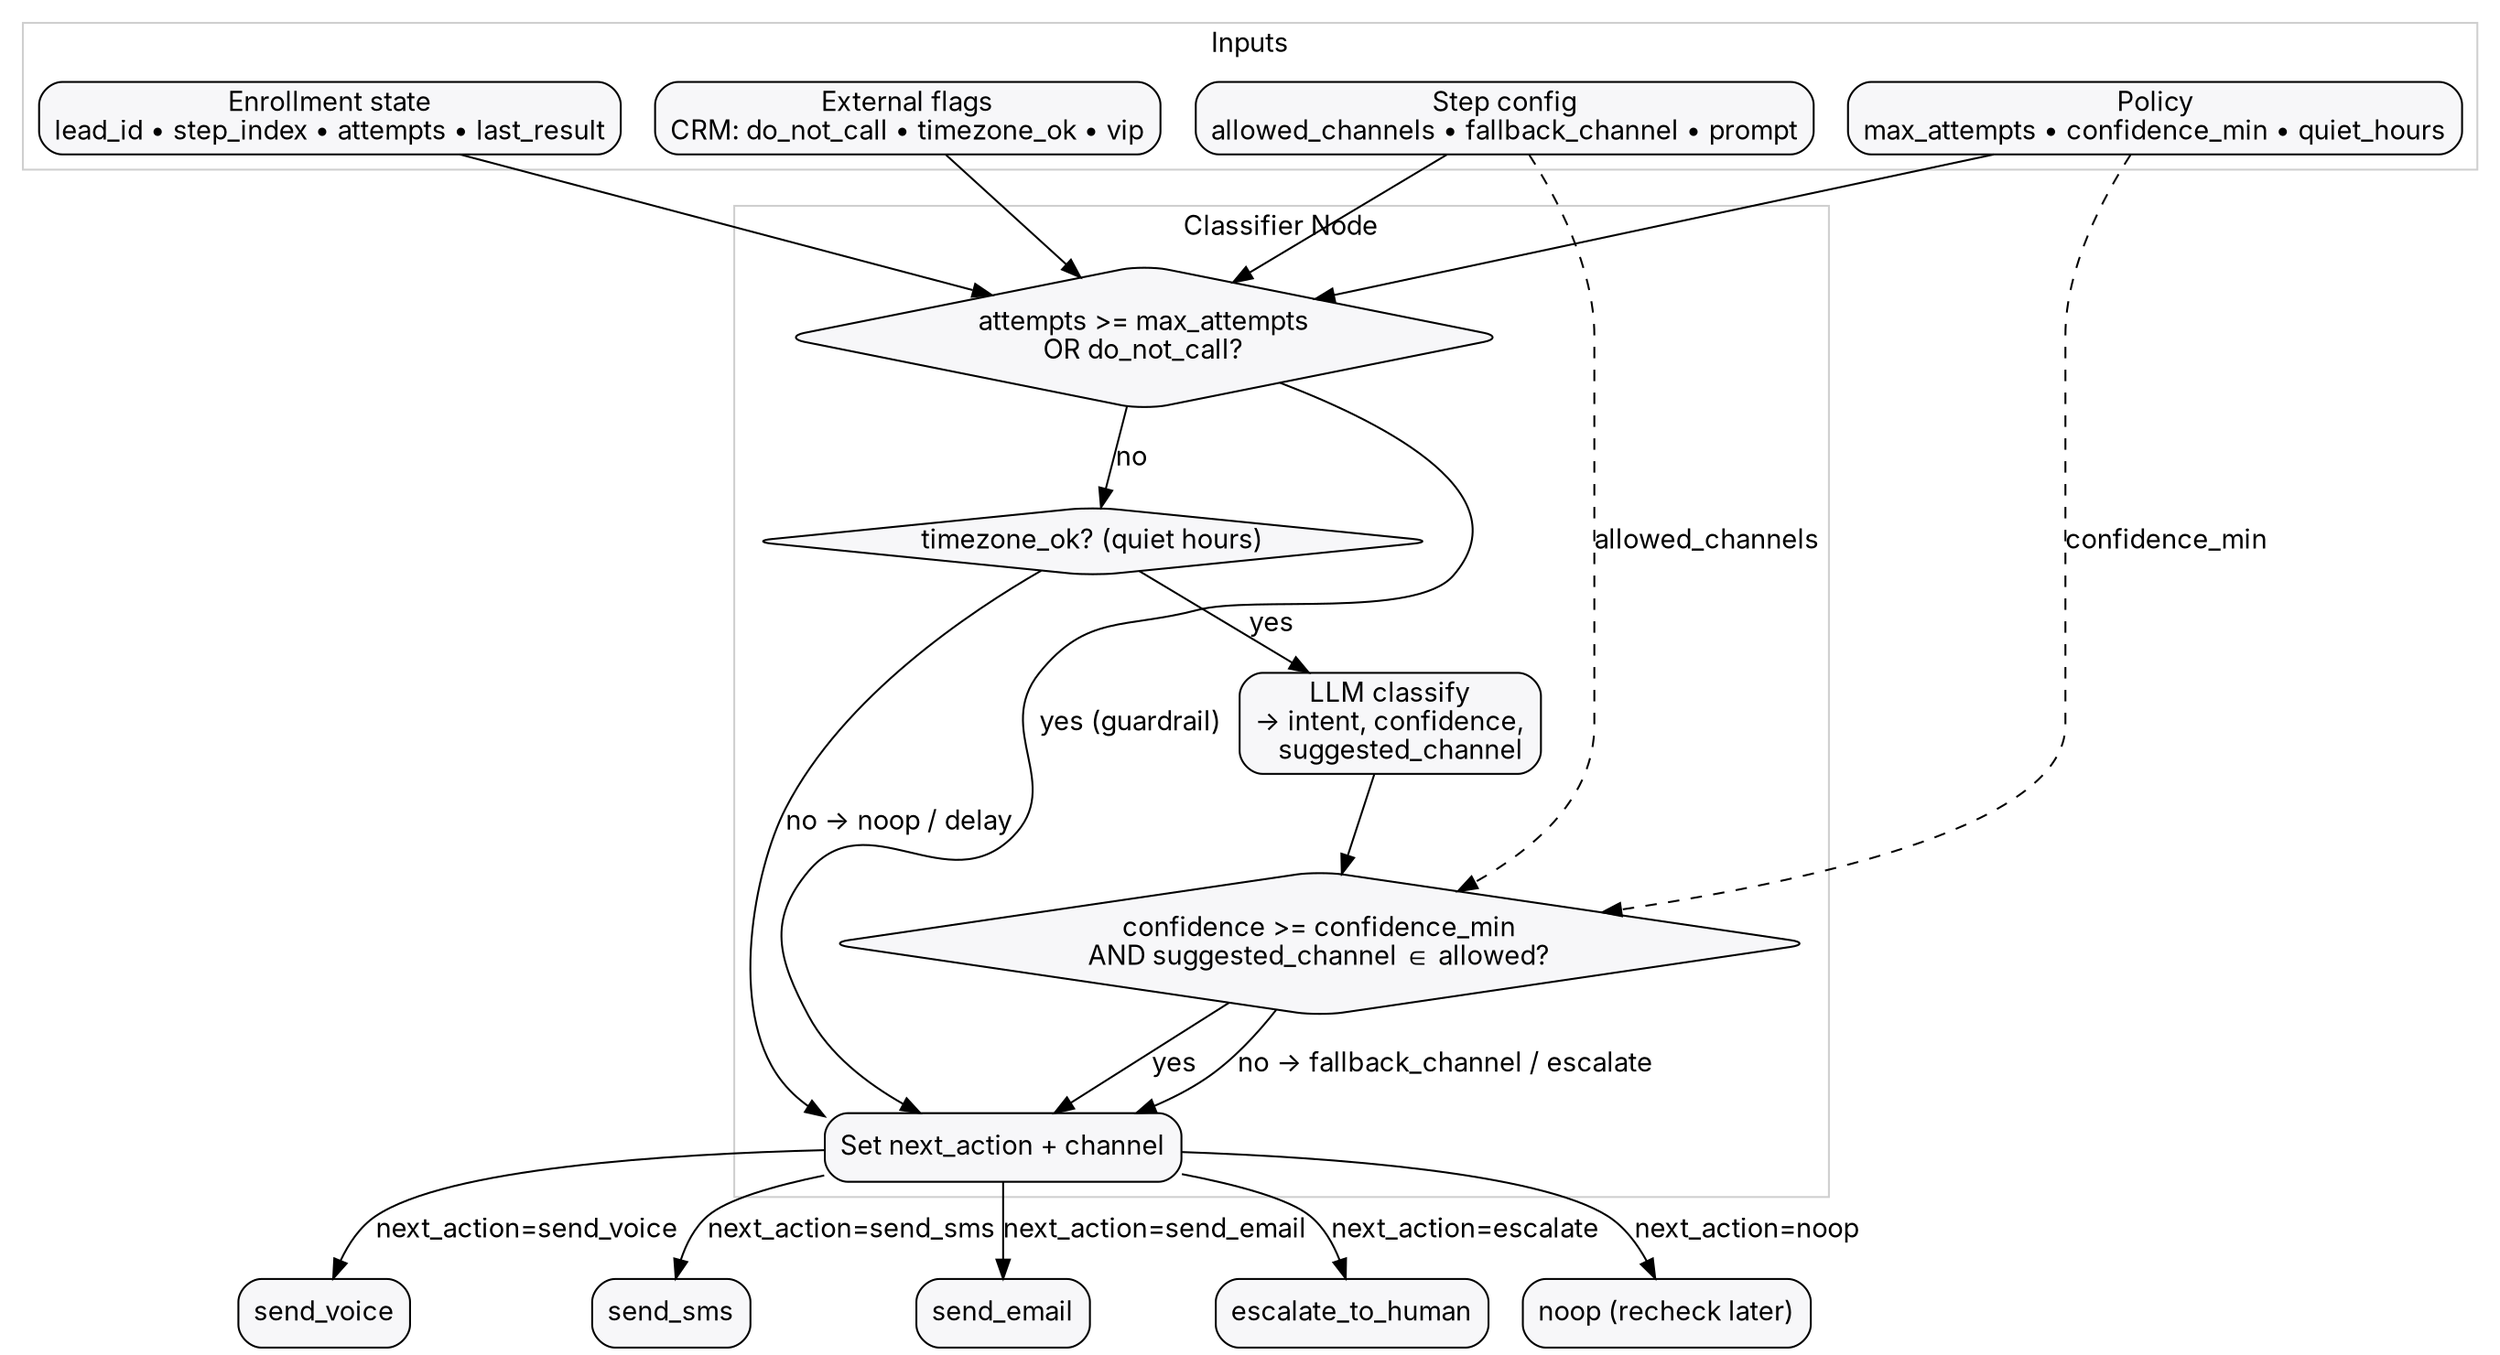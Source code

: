 digraph ClassifierBranching {
  rankdir=TB;
  fontname="Inter,Arial";
  node [shape=box, style="rounded,filled", fillcolor="#f7f7f9", color="#999", fontname="Inter,Arial"];
  edge [color="#666", fontname="Inter,Arial"];

  /* -------- Inputs -------- */
  subgraph cluster_inputs {
    label="Inputs";
    color="#cfcfcf";
    E  [label="Enrollment state\nlead_id • step_index • attempts • last_result"];
    S  [label="Step config\nallowed_channels • fallback_channel • prompt"];
    P  [label="Policy\nmax_attempts • confidence_min • quiet_hours"];
    X  [label="External flags\nCRM: do_not_call • timezone_ok • vip"];
  }

  /* -------- Classifier Node (logic) -------- */
  subgraph cluster_classifier {
    label="Classifier Node";
    color="#cfcfcf";
    G1 [shape=diamond, label="attempts >= max_attempts\nOR do_not_call?"];
    G2 [shape=diamond, label="timezone_ok? (quiet hours)"];
    Q  [label="LLM classify\n→ intent, confidence,\n   suggested_channel"];
    G3 [shape=diamond, label="confidence >= confidence_min\nAND suggested_channel ∈ allowed?"];
    OUT[label="Set next_action + channel"];
  }

  /* -------- Outcomes -------- */
  SV [label="send_voice"];
  SS [label="send_sms"];
  SE [label="send_email"];
  ESC[label="escalate_to_human"];
  NOP[label="noop (recheck later)"];

  /* Wiring */
  E -> G1;
  S -> G1;
  P -> G1;
  X -> G1;

  G1 -> OUT [label="yes (guardrail)"];
  G1 -> G2  [label="no"];

  G2 -> OUT [label="no → noop / delay"];
  G2 -> Q   [label="yes"];

  Q  -> G3;
  S  -> G3 [style=dashed, label="allowed_channels"];
  P  -> G3 [style=dashed, label="confidence_min"];

  G3 -> OUT [label="yes"];
  G3 -> OUT [label="no → fallback_channel / escalate"];

  /* OUT fan-out */
  OUT -> SV [label="next_action=send_voice"];
  OUT -> SS [label="next_action=send_sms"];
  OUT -> SE [label="next_action=send_email"];
  OUT -> ESC[label="next_action=escalate"];
  OUT -> NOP[label="next_action=noop"];
}
